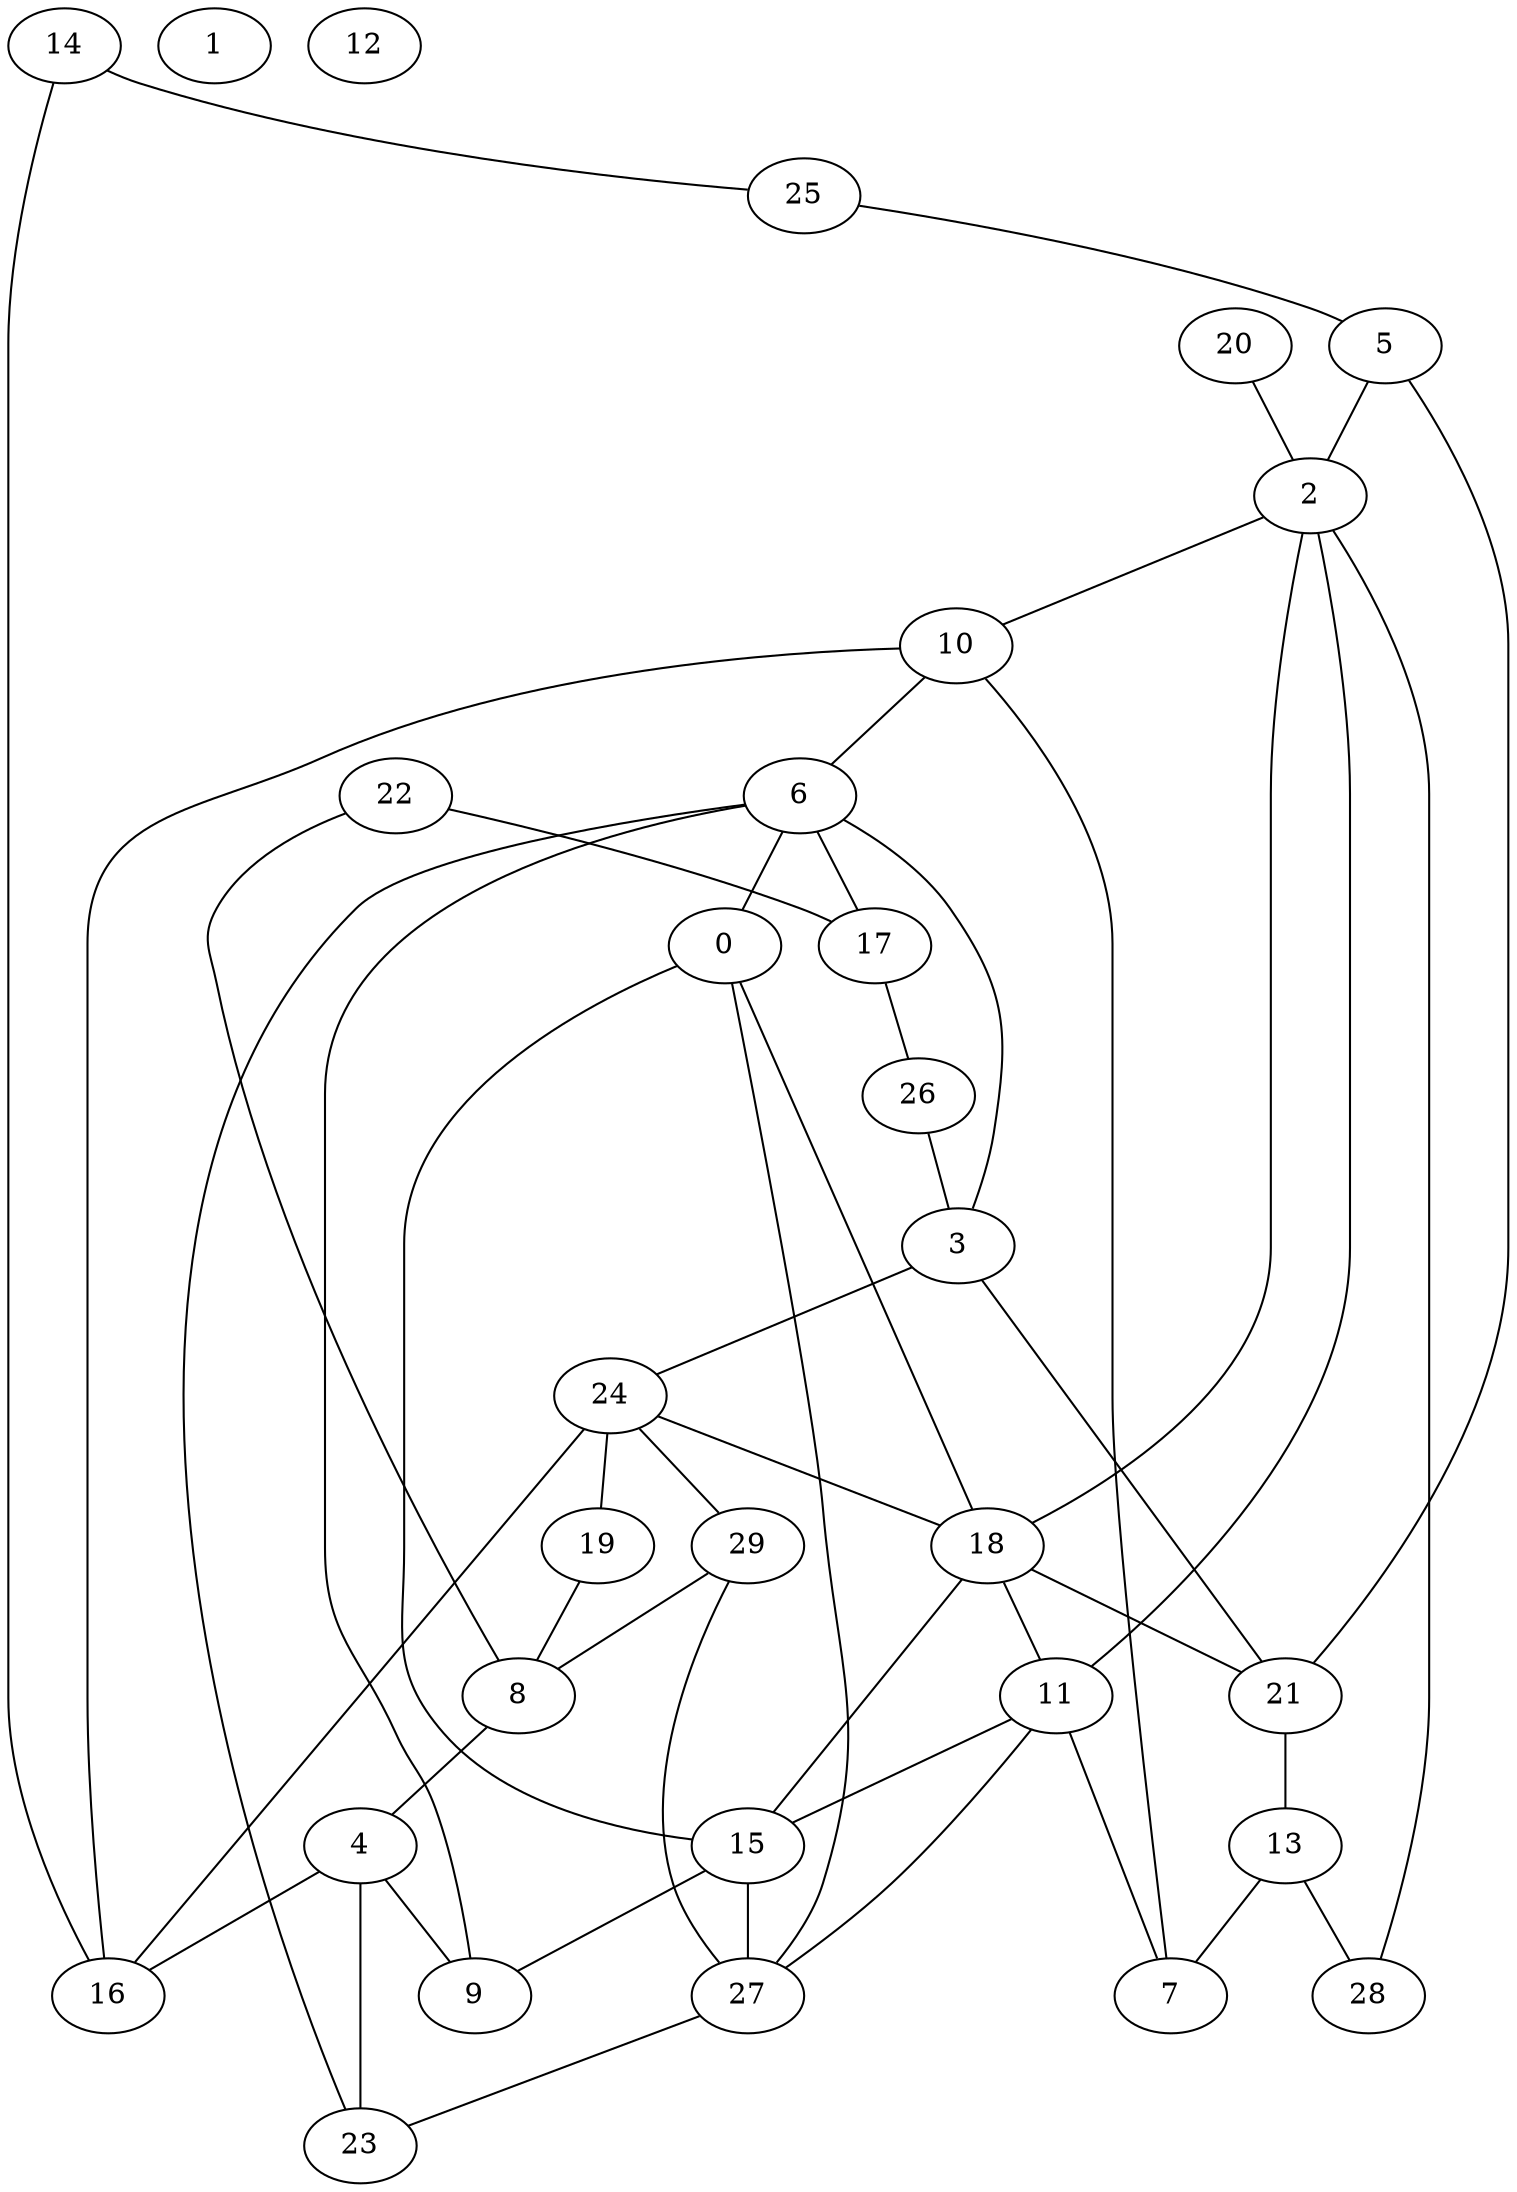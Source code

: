 graph G {
  0;
  1;
  2;
  3;
  4;
  5;
  6;
  7;
  8;
  9;
  10;
  11;
  12;
  13;
  14;
  15;
  16;
  17;
  18;
  19;
  20;
  21;
  22;
  23;
  24;
  25;
  26;
  27;
  28;
  29;
   19 -- 8;
   17 -- 26;
   14 -- 16;
   2 -- 28;
   24 -- 29;
   29 -- 8;
   2 -- 10;
   11 -- 27;
   15 -- 0;
   6 -- 9;
   11 -- 15;
   15 -- 9;
   24 -- 16;
   2 -- 11;
   6 -- 23;
   11 -- 7;
   13 -- 7;
   29 -- 27;
   4 -- 9;
   15 -- 27;
   8 -- 4;
   27 -- 23;
   27 -- 0;
   3 -- 6;
   10 -- 16;
   25 -- 5;
   18 -- 11;
   2 -- 18;
   5 -- 21;
   13 -- 28;
   4 -- 23;
   26 -- 3;
   6 -- 0;
   0 -- 18;
   6 -- 17;
   18 -- 21;
   5 -- 2;
   10 -- 7;
   3 -- 24;
   22 -- 17;
   24 -- 18;
   24 -- 19;
   20 -- 2;
   4 -- 16;
   10 -- 6;
   3 -- 21;
   15 -- 18;
   14 -- 25;
   21 -- 13;
   22 -- 8;
}
